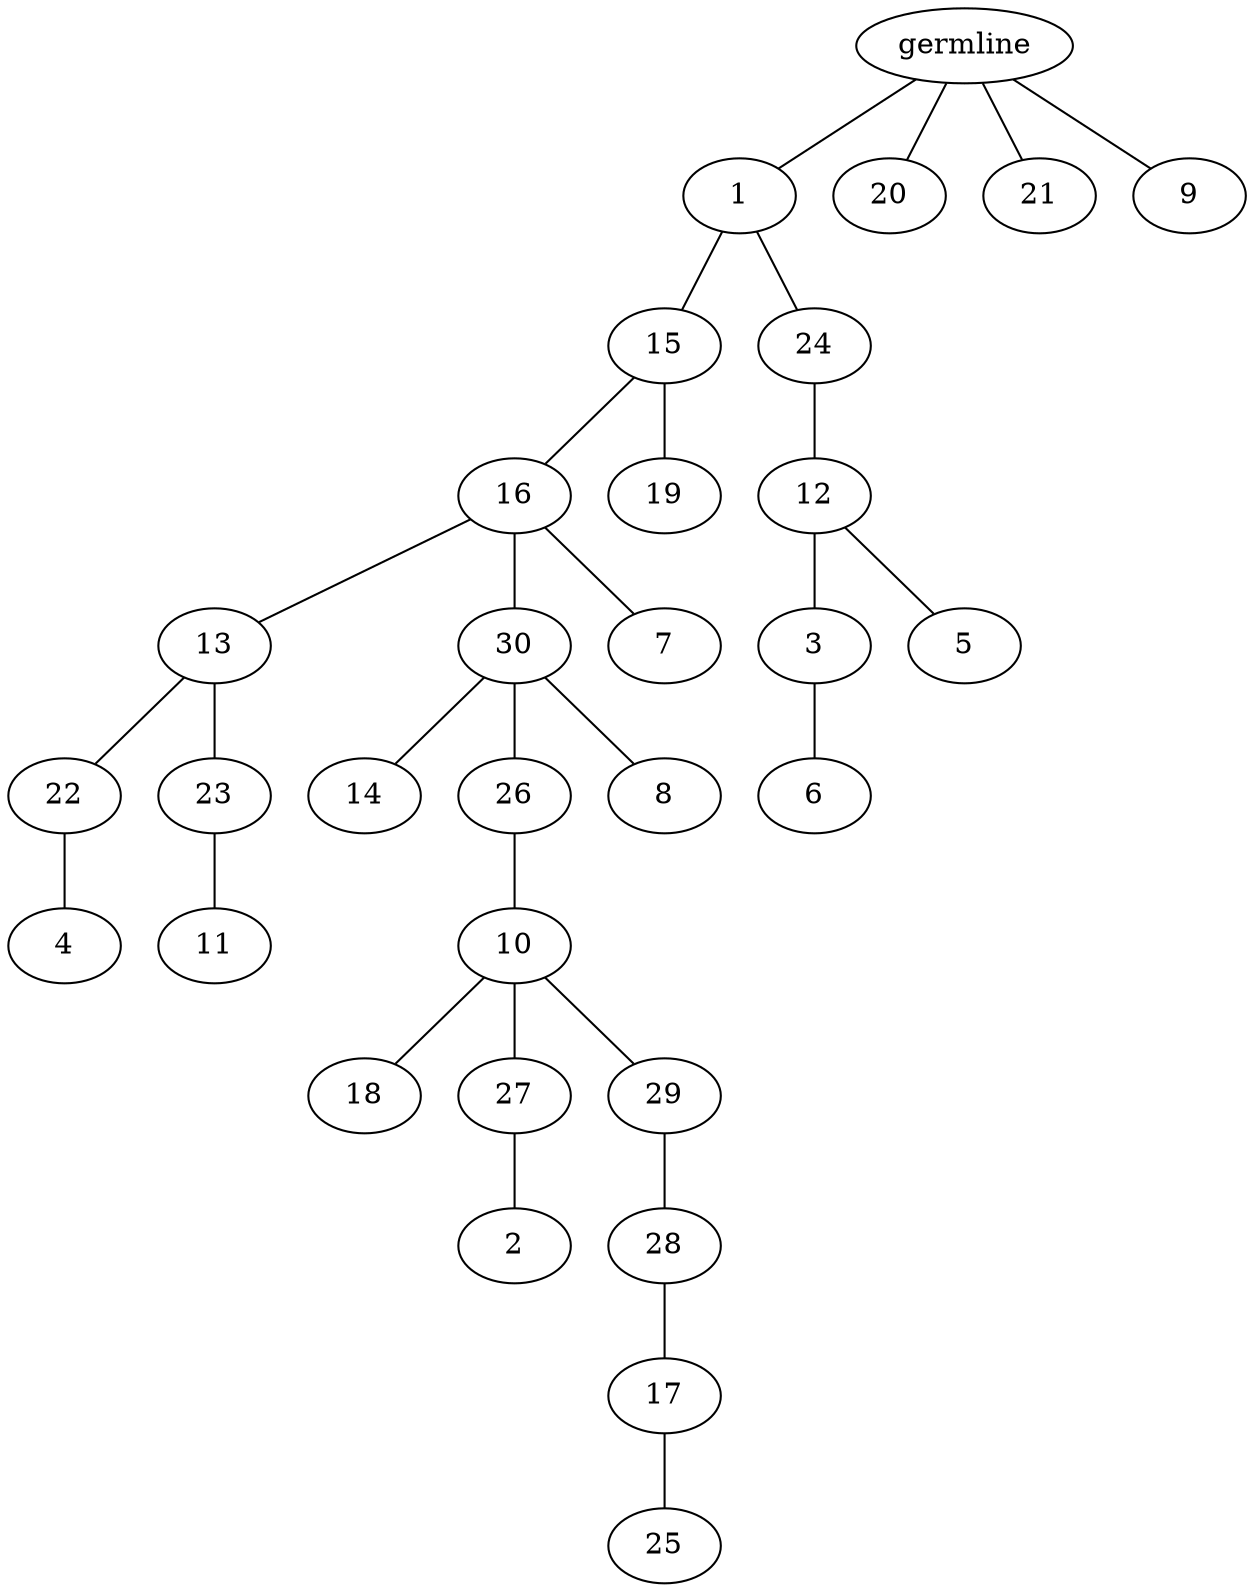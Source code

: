 graph tree {
    "140149332528720" [label="germline"];
    "140149334508160" [label="1"];
    "140149334510032" [label="15"];
    "140149334510656" [label="16"];
    "140149334510752" [label="13"];
    "140149334507872" [label="22"];
    "140149334508064" [label="4"];
    "140149334510176" [label="23"];
    "140149334508352" [label="11"];
    "140149334508016" [label="30"];
    "140149334511568" [label="14"];
    "140149324314944" [label="26"];
    "140149324314704" [label="10"];
    "140149324313120" [label="18"];
    "140149324314224" [label="27"];
    "140149333044432" [label="2"];
    "140149324315232" [label="29"];
    "140149324315952" [label="28"];
    "140149324316048" [label="17"];
    "140149324315376" [label="25"];
    "140149324314752" [label="8"];
    "140149334511184" [label="7"];
    "140149334511328" [label="19"];
    "140149334509024" [label="24"];
    "140149324316576" [label="12"];
    "140149324313552" [label="3"];
    "140149324315568" [label="6"];
    "140149324315904" [label="5"];
    "140149334508256" [label="20"];
    "140149334511088" [label="21"];
    "140149324313168" [label="9"];
    "140149332528720" -- "140149334508160";
    "140149332528720" -- "140149334508256";
    "140149332528720" -- "140149334511088";
    "140149332528720" -- "140149324313168";
    "140149334508160" -- "140149334510032";
    "140149334508160" -- "140149334509024";
    "140149334510032" -- "140149334510656";
    "140149334510032" -- "140149334511328";
    "140149334510656" -- "140149334510752";
    "140149334510656" -- "140149334508016";
    "140149334510656" -- "140149334511184";
    "140149334510752" -- "140149334507872";
    "140149334510752" -- "140149334510176";
    "140149334507872" -- "140149334508064";
    "140149334510176" -- "140149334508352";
    "140149334508016" -- "140149334511568";
    "140149334508016" -- "140149324314944";
    "140149334508016" -- "140149324314752";
    "140149324314944" -- "140149324314704";
    "140149324314704" -- "140149324313120";
    "140149324314704" -- "140149324314224";
    "140149324314704" -- "140149324315232";
    "140149324314224" -- "140149333044432";
    "140149324315232" -- "140149324315952";
    "140149324315952" -- "140149324316048";
    "140149324316048" -- "140149324315376";
    "140149334509024" -- "140149324316576";
    "140149324316576" -- "140149324313552";
    "140149324316576" -- "140149324315904";
    "140149324313552" -- "140149324315568";
}

